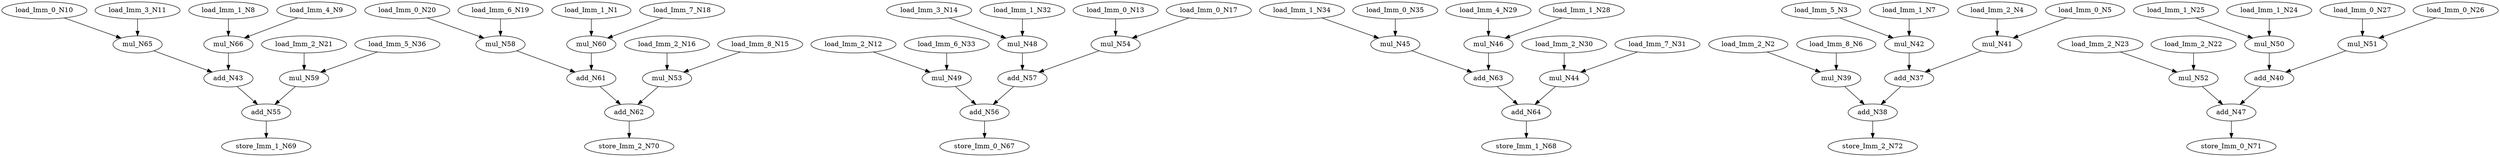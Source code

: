 digraph graphname {
N55 [color="black", label="add_N55"];
N70 [color="black", label="store_Imm_2_N70"];
N54 [color="black", label="mul_N54"];
N69 [color="black", label="store_Imm_1_N69"];
N58 [color="black", label="mul_N58"];
N68 [color="black", label="store_Imm_1_N68"];
N49 [color="black", label="mul_N49"];
N48 [color="black", label="mul_N48"];
N65 [color="black", label="mul_N65"];
N64 [color="black", label="add_N64"];
N63 [color="black", label="add_N63"];
N62 [color="black", label="add_N62"];
N61 [color="black", label="add_N61"];
N60 [color="black", label="mul_N60"];
N41 [color="black", label="mul_N41"];
N40 [color="black", label="add_N40"];
N43 [color="black", label="add_N43"];
N42 [color="black", label="mul_N42"];
N45 [color="black", label="mul_N45"];
N44 [color="black", label="mul_N44"];
N47 [color="black", label="add_N47"];
N46 [color="black", label="mul_N46"];
N29 [color="black", label="load_Imm_4_N29"];
N28 [color="black", label="load_Imm_1_N28"];
N59 [color="black", label="mul_N59"];
N23 [color="black", label="load_Imm_2_N23"];
N22 [color="black", label="load_Imm_2_N22"];
N21 [color="black", label="load_Imm_2_N21"];
N20 [color="black", label="load_Imm_0_N20"];
N27 [color="black", label="load_Imm_0_N27"];
N26 [color="black", label="load_Imm_0_N26"];
N25 [color="black", label="load_Imm_1_N25"];
N24 [color="black", label="load_Imm_1_N24"];
N67 [color="black", label="store_Imm_0_N67"];
N66 [color="black", label="mul_N66"];
N8 [color="black", label="load_Imm_1_N8"];
N9 [color="black", label="load_Imm_4_N9"];
N71 [color="black", label="store_Imm_0_N71"];
N1 [color="black", label="load_Imm_1_N1"];
N2 [color="black", label="load_Imm_2_N2"];
N3 [color="black", label="load_Imm_5_N3"];
N4 [color="black", label="load_Imm_2_N4"];
N5 [color="black", label="load_Imm_0_N5"];
N6 [color="black", label="load_Imm_8_N6"];
N7 [color="black", label="load_Imm_1_N7"];
N12 [color="black", label="load_Imm_2_N12"];
N13 [color="black", label="load_Imm_0_N13"];
N10 [color="black", label="load_Imm_0_N10"];
N11 [color="black", label="load_Imm_3_N11"];
N16 [color="black", label="load_Imm_2_N16"];
N17 [color="black", label="load_Imm_0_N17"];
N14 [color="black", label="load_Imm_3_N14"];
N15 [color="black", label="load_Imm_8_N15"];
N56 [color="black", label="add_N56"];
N57 [color="black", label="add_N57"];
N18 [color="black", label="load_Imm_7_N18"];
N19 [color="black", label="load_Imm_6_N19"];
N52 [color="black", label="mul_N52"];
N53 [color="black", label="mul_N53"];
N50 [color="black", label="mul_N50"];
N51 [color="black", label="mul_N51"];
N38 [color="black", label="add_N38"];
N39 [color="black", label="mul_N39"];
N72 [color="black", label="store_Imm_2_N72"];
N30 [color="black", label="load_Imm_2_N30"];
N31 [color="black", label="load_Imm_7_N31"];
N32 [color="black", label="load_Imm_1_N32"];
N33 [color="black", label="load_Imm_6_N33"];
N34 [color="black", label="load_Imm_1_N34"];
N35 [color="black", label="load_Imm_0_N35"];
N36 [color="black", label="load_Imm_5_N36"];
N37 [color="black", label="add_N37"];
N55 -> N69;
N54 -> N57;
N58 -> N61;
N49 -> N56;
N48 -> N57;
N65 -> N43;
N64 -> N68;
N63 -> N64;
N62 -> N70;
N61 -> N62;
N60 -> N61;
N41 -> N37;
N40 -> N47;
N43 -> N55;
N42 -> N37;
N45 -> N63;
N44 -> N64;
N47 -> N71;
N46 -> N63;
N29 -> N46;
N28 -> N46;
N59 -> N55;
N23 -> N52;
N22 -> N52;
N21 -> N59;
N20 -> N58;
N27 -> N51;
N26 -> N51;
N25 -> N50;
N24 -> N50;
N66 -> N43;
N8 -> N66;
N9 -> N66;
N1 -> N60;
N2 -> N39;
N3 -> N42;
N4 -> N41;
N5 -> N41;
N6 -> N39;
N7 -> N42;
N12 -> N49;
N13 -> N54;
N10 -> N65;
N11 -> N65;
N16 -> N53;
N17 -> N54;
N14 -> N48;
N15 -> N53;
N56 -> N67;
N57 -> N56;
N18 -> N60;
N19 -> N58;
N52 -> N47;
N53 -> N62;
N50 -> N40;
N51 -> N40;
N38 -> N72;
N39 -> N38;
N30 -> N44;
N31 -> N44;
N32 -> N48;
N33 -> N49;
N34 -> N45;
N35 -> N45;
N36 -> N59;
N37 -> N38;
}
